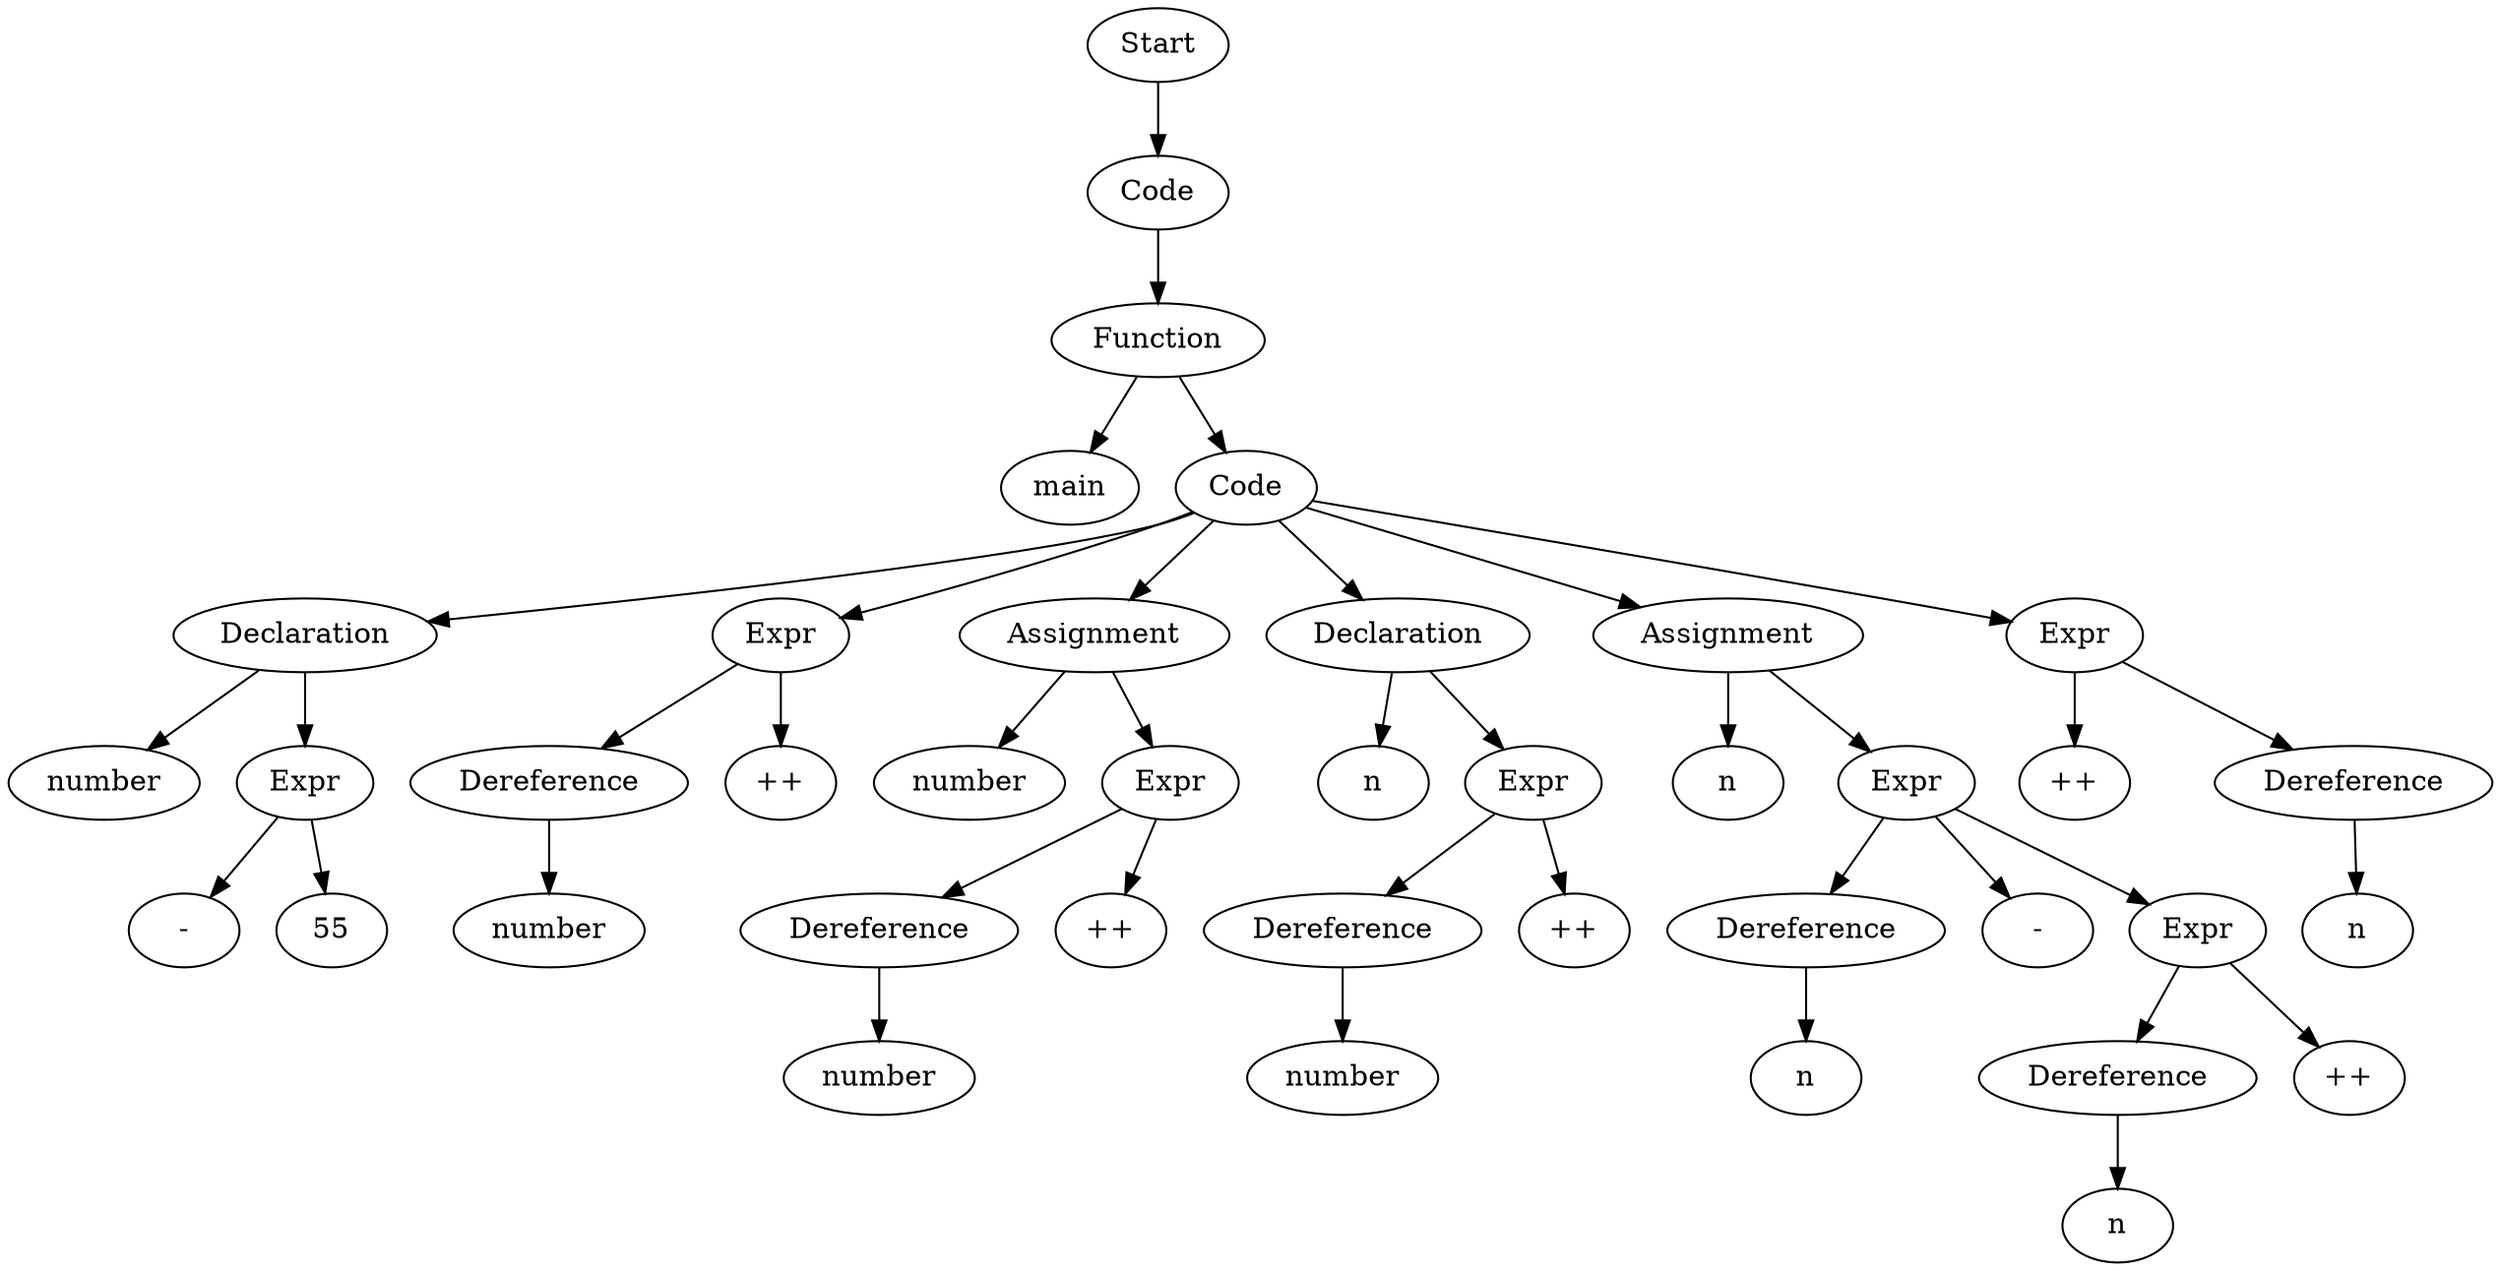 digraph AST {
  "134272668360784" [label="Start"];
  "134272668360784" -> "134272668366784";
  "134272668366784" [label="Code"];
  "134272668366784" -> "134272668353728";
  "134272668353728" [label="Function"];
  "134272668353728" -> "134272668358672";
  "134272668353728" -> "134272668361216";
  "134272668358672" [label="main"];
  "134272668361216" [label="Code"];
  "134272668361216" -> "134272668353056";
  "134272668361216" -> "134272668365824";
  "134272668361216" -> "134272668357808";
  "134272668361216" -> "134272668357952";
  "134272668361216" -> "134272668016960";
  "134272668361216" -> "134272668014752";
  "134272668353056" [label="Declaration"];
  "134272668353056" -> "134272668360544";
  "134272668353056" -> "134272668362416";
  "134272668360544" [label="number"];
  "134272668362416" [label="Expr"];
  "134272668362416" -> "134272668367744";
  "134272668362416" -> "134272668368800";
  "134272668367744" [label="-"];
  "134272668368800" [label="55"];
  "134272668365824" [label="Expr"];
  "134272668365824" -> "134272668362800";
  "134272668365824" -> "134272668354304";
  "134272668362800" [label="Dereference"];
  "134272668362800" -> "134272668358816";
  "134272668358816" [label="number"];
  "134272668354304" [label="++"];
  "134272668357808" [label="Assignment"];
  "134272668357808" -> "134272668357280";
  "134272668357808" -> "134272668367552";
  "134272668357280" [label="number"];
  "134272668367552" [label="Expr"];
  "134272668367552" -> "134272668009568";
  "134272668367552" -> "134272668363568";
  "134272668009568" [label="Dereference"];
  "134272668009568" -> "134272668367312";
  "134272668367312" [label="number"];
  "134272668363568" [label="++"];
  "134272668357952" [label="Declaration"];
  "134272668357952" -> "134272668015376";
  "134272668357952" -> "134272668009520";
  "134272668015376" [label="n"];
  "134272668009520" [label="Expr"];
  "134272668009520" -> "134272668016768";
  "134272668009520" -> "134272668019120";
  "134272668016768" [label="Dereference"];
  "134272668016768" -> "134272668013360";
  "134272668013360" [label="number"];
  "134272668019120" [label="++"];
  "134272668016960" [label="Assignment"];
  "134272668016960" -> "134272668011248";
  "134272668016960" -> "134272668014608";
  "134272668011248" [label="n"];
  "134272668014608" [label="Expr"];
  "134272668014608" -> "134272668008848";
  "134272668014608" -> "134272668009328";
  "134272668014608" -> "134272668017728";
  "134272668008848" [label="Dereference"];
  "134272668008848" -> "134272668010432";
  "134272668010432" [label="n"];
  "134272668009328" [label="-"];
  "134272668017728" [label="Expr"];
  "134272668017728" -> "134272668017488";
  "134272668017728" -> "134272668010192";
  "134272668017488" [label="Dereference"];
  "134272668017488" -> "134272668015616";
  "134272668015616" [label="n"];
  "134272668010192" [label="++"];
  "134272668014752" [label="Expr"];
  "134272668014752" -> "134272668013120";
  "134272668014752" -> "134272668016672";
  "134272668013120" [label="++"];
  "134272668016672" [label="Dereference"];
  "134272668016672" -> "134272668016288";
  "134272668016288" [label="n"];
}
